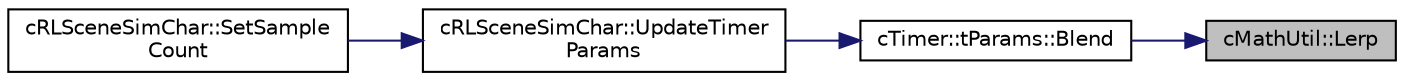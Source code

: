 digraph "cMathUtil::Lerp"
{
 // LATEX_PDF_SIZE
  edge [fontname="Helvetica",fontsize="10",labelfontname="Helvetica",labelfontsize="10"];
  node [fontname="Helvetica",fontsize="10",shape=record];
  rankdir="RL";
  Node1 [label="cMathUtil::Lerp",height=0.2,width=0.4,color="black", fillcolor="grey75", style="filled", fontcolor="black",tooltip=" "];
  Node1 -> Node2 [dir="back",color="midnightblue",fontsize="10",style="solid",fontname="Helvetica"];
  Node2 [label="cTimer::tParams::Blend",height=0.2,width=0.4,color="black", fillcolor="white", style="filled",URL="$structc_timer_1_1t_params.html#af50450d97c1c420ca42adf942aeb9f5e",tooltip=" "];
  Node2 -> Node3 [dir="back",color="midnightblue",fontsize="10",style="solid",fontname="Helvetica"];
  Node3 [label="cRLSceneSimChar::UpdateTimer\lParams",height=0.2,width=0.4,color="black", fillcolor="white", style="filled",URL="$classc_r_l_scene_sim_char.html#a5b564a46e6b515d1618f8fb6744ccba3",tooltip=" "];
  Node3 -> Node4 [dir="back",color="midnightblue",fontsize="10",style="solid",fontname="Helvetica"];
  Node4 [label="cRLSceneSimChar::SetSample\lCount",height=0.2,width=0.4,color="black", fillcolor="white", style="filled",URL="$classc_r_l_scene_sim_char.html#a1e9d9caf44d57f5cd3106825baa0c8a0",tooltip=" "];
}
